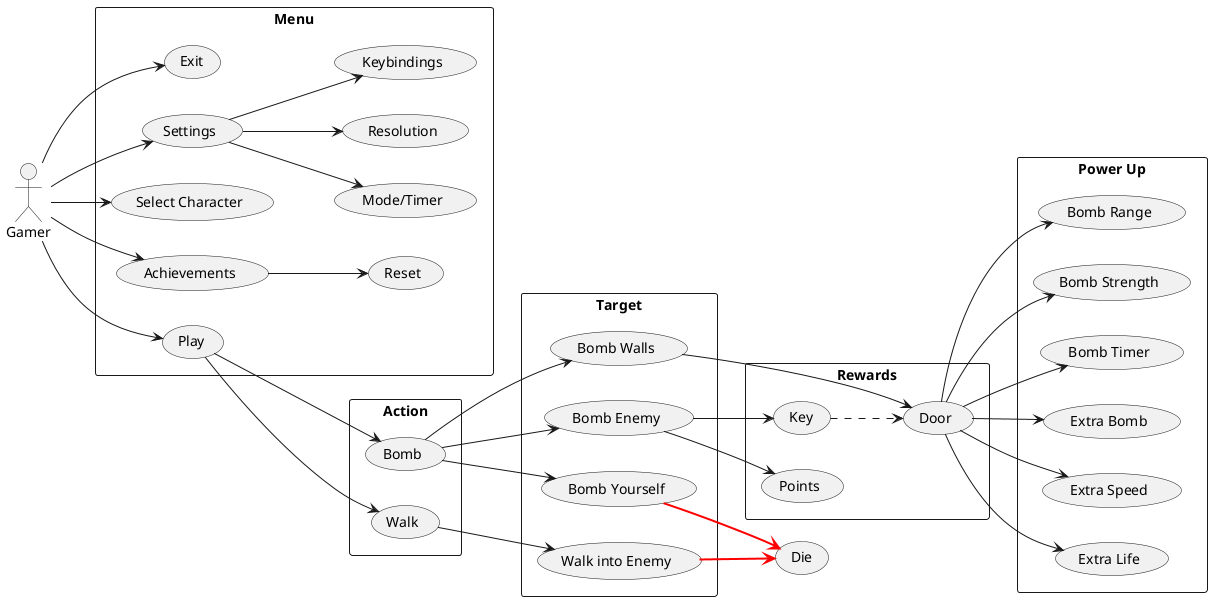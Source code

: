 @startuml Bomberman Dungeon
left to right direction
actor "Gamer" as gmr
rectangle Menu {
  usecase "Exit" as M5
  usecase "Settings" as M4
  usecase "Select Character" as M2
  usecase "Achievements" as M3
  usecase "Reset" as M6
  usecase "Mode/Timer" as S1
  usecase "Resolution" as S2
  usecase "Keybindings" as S3
  usecase "Play" as M1
}

rectangle Action {
  usecase "Walk" as A1
  usecase "Bomb" as A2
}

rectangle Target {
  usecase "Bomb Walls" as C1
  usecase "Bomb Enemy" as C2
  usecase "Bomb Yourself" as C3
  usecase "Walk into Enemy" as C4
}


rectangle "Power Up"{
  usecase "Bomb Range" as P1
  usecase "Bomb Strength" as P2
  usecase "Bomb Timer" as P3
  usecase "Extra Bomb" as P4
  usecase "Extra Speed" as P5
  usecase "Extra Life" as P6
}

rectangle Rewards{
  usecase "Key" as R1
  usecase "Door" as R2
  usecase "Points" as R3
}

gmr --> M1
gmr --> M2
gmr --> M3
gmr --> M4
gmr --> M5
M3 --> M6

M4 --> S1
M4 --> S2
M4 --> S3

M1 --> A1
M1 --> A2

A1 --> C4
A2 --> C1
A2 --> C2
A2 --> C3

C3 --> (Die) #line:red;line.bold
C4 --> (Die) #line:red;line.bold

C2 --> R1
C2 --> R3
C1 --> R2
R1 ..> R2 

R2 --> P1
R2 --> P2
R2 --> P3
R2 --> P4
R2 --> P5
R2 --> P6

@enduml
